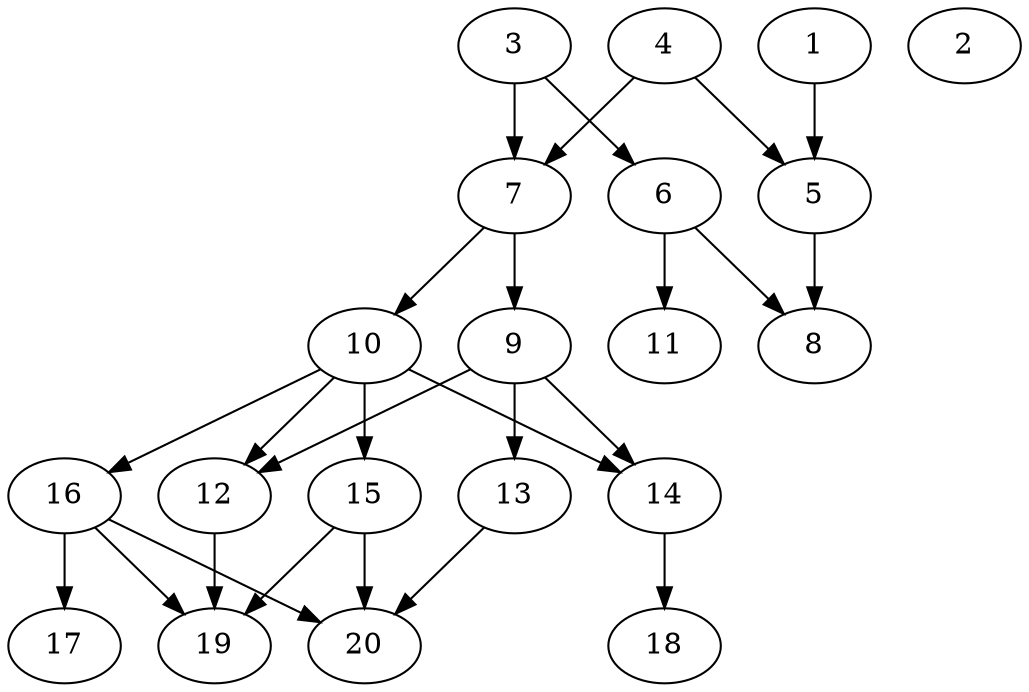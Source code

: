 // DAG automatically generated by daggen at Wed Jul 24 22:10:09 2019
// ./daggen --dot -n 20 --ccr 0.3 --fat 0.5 --regular 0.5 --density 0.5 --mindata 5242880 --maxdata 52428800 
digraph G {
  1 [size="162256213", alpha="0.17", expect_size="48676864"] 
  1 -> 5 [size ="48676864"]
  2 [size="74072747", alpha="0.16", expect_size="22221824"] 
  3 [size="151473493", alpha="0.11", expect_size="45442048"] 
  3 -> 6 [size ="45442048"]
  3 -> 7 [size ="45442048"]
  4 [size="149858987", alpha="0.15", expect_size="44957696"] 
  4 -> 5 [size ="44957696"]
  4 -> 7 [size ="44957696"]
  5 [size="62474240", alpha="0.20", expect_size="18742272"] 
  5 -> 8 [size ="18742272"]
  6 [size="73072640", alpha="0.13", expect_size="21921792"] 
  6 -> 8 [size ="21921792"]
  6 -> 11 [size ="21921792"]
  7 [size="89350827", alpha="0.07", expect_size="26805248"] 
  7 -> 9 [size ="26805248"]
  7 -> 10 [size ="26805248"]
  8 [size="47646720", alpha="0.15", expect_size="14294016"] 
  9 [size="132959573", alpha="0.09", expect_size="39887872"] 
  9 -> 12 [size ="39887872"]
  9 -> 13 [size ="39887872"]
  9 -> 14 [size ="39887872"]
  10 [size="51705173", alpha="0.09", expect_size="15511552"] 
  10 -> 12 [size ="15511552"]
  10 -> 14 [size ="15511552"]
  10 -> 15 [size ="15511552"]
  10 -> 16 [size ="15511552"]
  11 [size="173704533", alpha="0.05", expect_size="52111360"] 
  12 [size="148404907", alpha="0.02", expect_size="44521472"] 
  12 -> 19 [size ="44521472"]
  13 [size="117346987", alpha="0.12", expect_size="35204096"] 
  13 -> 20 [size ="35204096"]
  14 [size="49336320", alpha="0.15", expect_size="14800896"] 
  14 -> 18 [size ="14800896"]
  15 [size="170274133", alpha="0.10", expect_size="51082240"] 
  15 -> 19 [size ="51082240"]
  15 -> 20 [size ="51082240"]
  16 [size="170065920", alpha="0.17", expect_size="51019776"] 
  16 -> 17 [size ="51019776"]
  16 -> 19 [size ="51019776"]
  16 -> 20 [size ="51019776"]
  17 [size="116264960", alpha="0.13", expect_size="34879488"] 
  18 [size="170260480", alpha="0.02", expect_size="51078144"] 
  19 [size="131010560", alpha="0.01", expect_size="39303168"] 
  20 [size="47114240", alpha="0.14", expect_size="14134272"] 
}
